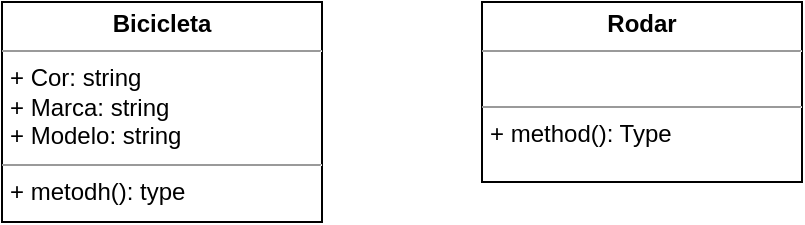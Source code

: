 <mxfile version="21.6.9" type="device">
  <diagram name="Página-1" id="LIuBDeEpwAvAGCaIJWYS">
    <mxGraphModel dx="1050" dy="574" grid="1" gridSize="10" guides="1" tooltips="1" connect="1" arrows="1" fold="1" page="1" pageScale="1" pageWidth="827" pageHeight="1169" math="0" shadow="0">
      <root>
        <mxCell id="0" />
        <mxCell id="1" parent="0" />
        <mxCell id="_pIt59yV4TdeyowpQ29J-1" value="&lt;p style=&quot;margin:0px;margin-top:4px;text-align:center;&quot;&gt;&lt;b&gt;Bicicleta&lt;/b&gt;&lt;/p&gt;&lt;hr size=&quot;1&quot;&gt;&lt;p style=&quot;margin:0px;margin-left:4px;&quot;&gt;+ Cor: string&lt;/p&gt;&lt;p style=&quot;margin:0px;margin-left:4px;&quot;&gt;+ Marca: string&lt;/p&gt;&lt;p style=&quot;margin:0px;margin-left:4px;&quot;&gt;+ Modelo: string&lt;/p&gt;&lt;hr size=&quot;1&quot;&gt;&lt;p style=&quot;margin:0px;margin-left:4px;&quot;&gt;+ metodh(): type&lt;/p&gt;" style="verticalAlign=top;align=left;overflow=fill;fontSize=12;fontFamily=Helvetica;html=1;whiteSpace=wrap;" vertex="1" parent="1">
          <mxGeometry y="40" width="160" height="110" as="geometry" />
        </mxCell>
        <mxCell id="_pIt59yV4TdeyowpQ29J-2" value="&lt;p style=&quot;margin:0px;margin-top:4px;text-align:center;&quot;&gt;&lt;b&gt;Rodar&lt;/b&gt;&lt;/p&gt;&lt;hr size=&quot;1&quot;&gt;&lt;p style=&quot;margin:0px;margin-left:4px;&quot;&gt;&lt;br&gt;&lt;/p&gt;&lt;hr size=&quot;1&quot;&gt;&lt;p style=&quot;margin:0px;margin-left:4px;&quot;&gt;+ method(): Type&lt;/p&gt;" style="verticalAlign=top;align=left;overflow=fill;fontSize=12;fontFamily=Helvetica;html=1;whiteSpace=wrap;" vertex="1" parent="1">
          <mxGeometry x="240" y="40" width="160" height="90" as="geometry" />
        </mxCell>
      </root>
    </mxGraphModel>
  </diagram>
</mxfile>
